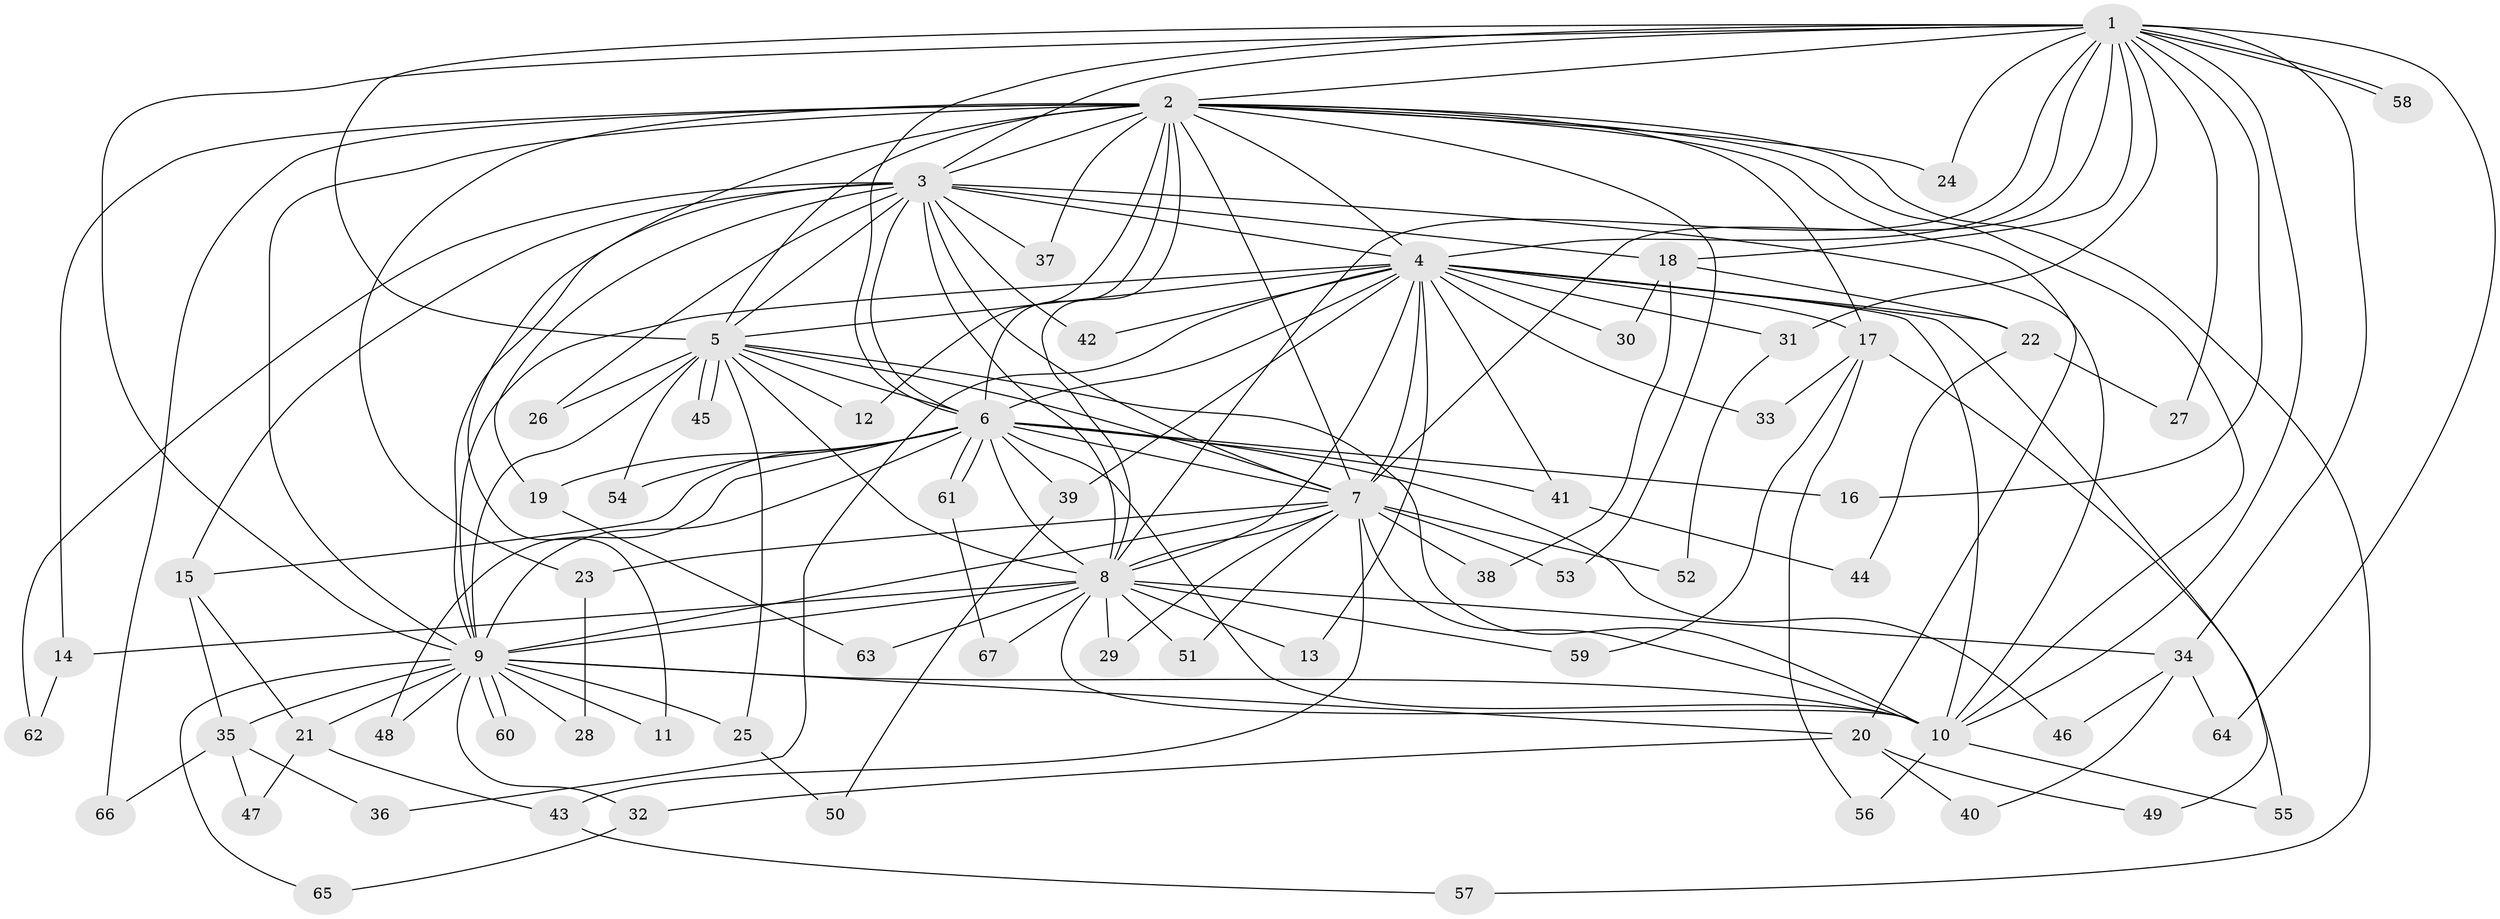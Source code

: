 // coarse degree distribution, {19: 0.023255813953488372, 15: 0.046511627906976744, 14: 0.046511627906976744, 6: 0.046511627906976744, 2: 0.3953488372093023, 4: 0.023255813953488372, 3: 0.18604651162790697, 5: 0.09302325581395349, 17: 0.023255813953488372, 16: 0.023255813953488372, 11: 0.023255813953488372, 1: 0.06976744186046512}
// Generated by graph-tools (version 1.1) at 2025/36/03/04/25 23:36:17]
// undirected, 67 vertices, 159 edges
graph export_dot {
  node [color=gray90,style=filled];
  1;
  2;
  3;
  4;
  5;
  6;
  7;
  8;
  9;
  10;
  11;
  12;
  13;
  14;
  15;
  16;
  17;
  18;
  19;
  20;
  21;
  22;
  23;
  24;
  25;
  26;
  27;
  28;
  29;
  30;
  31;
  32;
  33;
  34;
  35;
  36;
  37;
  38;
  39;
  40;
  41;
  42;
  43;
  44;
  45;
  46;
  47;
  48;
  49;
  50;
  51;
  52;
  53;
  54;
  55;
  56;
  57;
  58;
  59;
  60;
  61;
  62;
  63;
  64;
  65;
  66;
  67;
  1 -- 2;
  1 -- 3;
  1 -- 4;
  1 -- 5;
  1 -- 6;
  1 -- 7;
  1 -- 8;
  1 -- 9;
  1 -- 10;
  1 -- 16;
  1 -- 18;
  1 -- 24;
  1 -- 27;
  1 -- 31;
  1 -- 34;
  1 -- 58;
  1 -- 58;
  1 -- 64;
  2 -- 3;
  2 -- 4;
  2 -- 5;
  2 -- 6;
  2 -- 7;
  2 -- 8;
  2 -- 9;
  2 -- 10;
  2 -- 11;
  2 -- 12;
  2 -- 14;
  2 -- 17;
  2 -- 20;
  2 -- 23;
  2 -- 24;
  2 -- 37;
  2 -- 53;
  2 -- 57;
  2 -- 66;
  3 -- 4;
  3 -- 5;
  3 -- 6;
  3 -- 7;
  3 -- 8;
  3 -- 9;
  3 -- 10;
  3 -- 15;
  3 -- 18;
  3 -- 19;
  3 -- 26;
  3 -- 37;
  3 -- 42;
  3 -- 62;
  4 -- 5;
  4 -- 6;
  4 -- 7;
  4 -- 8;
  4 -- 9;
  4 -- 10;
  4 -- 13;
  4 -- 17;
  4 -- 22;
  4 -- 30;
  4 -- 31;
  4 -- 33;
  4 -- 36;
  4 -- 39;
  4 -- 41;
  4 -- 42;
  4 -- 49;
  5 -- 6;
  5 -- 7;
  5 -- 8;
  5 -- 9;
  5 -- 10;
  5 -- 12;
  5 -- 25;
  5 -- 26;
  5 -- 45;
  5 -- 45;
  5 -- 54;
  6 -- 7;
  6 -- 8;
  6 -- 9;
  6 -- 10;
  6 -- 15;
  6 -- 16;
  6 -- 19;
  6 -- 39;
  6 -- 41;
  6 -- 46;
  6 -- 48;
  6 -- 54;
  6 -- 61;
  6 -- 61;
  7 -- 8;
  7 -- 9;
  7 -- 10;
  7 -- 23;
  7 -- 29;
  7 -- 38;
  7 -- 43;
  7 -- 51;
  7 -- 52;
  7 -- 53;
  8 -- 9;
  8 -- 10;
  8 -- 13;
  8 -- 14;
  8 -- 29;
  8 -- 34;
  8 -- 51;
  8 -- 59;
  8 -- 63;
  8 -- 67;
  9 -- 10;
  9 -- 11;
  9 -- 20;
  9 -- 21;
  9 -- 25;
  9 -- 28;
  9 -- 32;
  9 -- 35;
  9 -- 48;
  9 -- 60;
  9 -- 60;
  9 -- 65;
  10 -- 55;
  10 -- 56;
  14 -- 62;
  15 -- 21;
  15 -- 35;
  17 -- 33;
  17 -- 55;
  17 -- 56;
  17 -- 59;
  18 -- 22;
  18 -- 30;
  18 -- 38;
  19 -- 63;
  20 -- 32;
  20 -- 40;
  20 -- 49;
  21 -- 43;
  21 -- 47;
  22 -- 27;
  22 -- 44;
  23 -- 28;
  25 -- 50;
  31 -- 52;
  32 -- 65;
  34 -- 40;
  34 -- 46;
  34 -- 64;
  35 -- 36;
  35 -- 47;
  35 -- 66;
  39 -- 50;
  41 -- 44;
  43 -- 57;
  61 -- 67;
}
